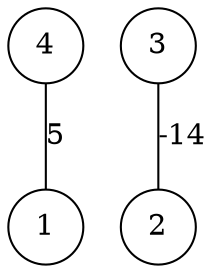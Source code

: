 graph { 
	 fontname="Helvetica,Arial,sans-serif" 
	 node [shape = circle]; 
	 4 -- 1 [label = "5"];
	 3 -- 2 [label = "-14"];
	 1;
	 2;
	 3;
	 4;
}

